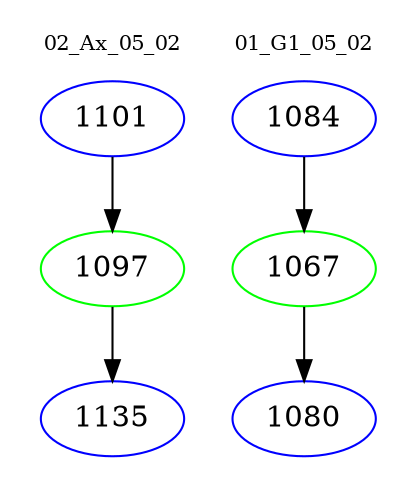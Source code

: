 digraph{
subgraph cluster_0 {
color = white
label = "02_Ax_05_02";
fontsize=10;
T0_1101 [label="1101", color="blue"]
T0_1101 -> T0_1097 [color="black"]
T0_1097 [label="1097", color="green"]
T0_1097 -> T0_1135 [color="black"]
T0_1135 [label="1135", color="blue"]
}
subgraph cluster_1 {
color = white
label = "01_G1_05_02";
fontsize=10;
T1_1084 [label="1084", color="blue"]
T1_1084 -> T1_1067 [color="black"]
T1_1067 [label="1067", color="green"]
T1_1067 -> T1_1080 [color="black"]
T1_1080 [label="1080", color="blue"]
}
}
